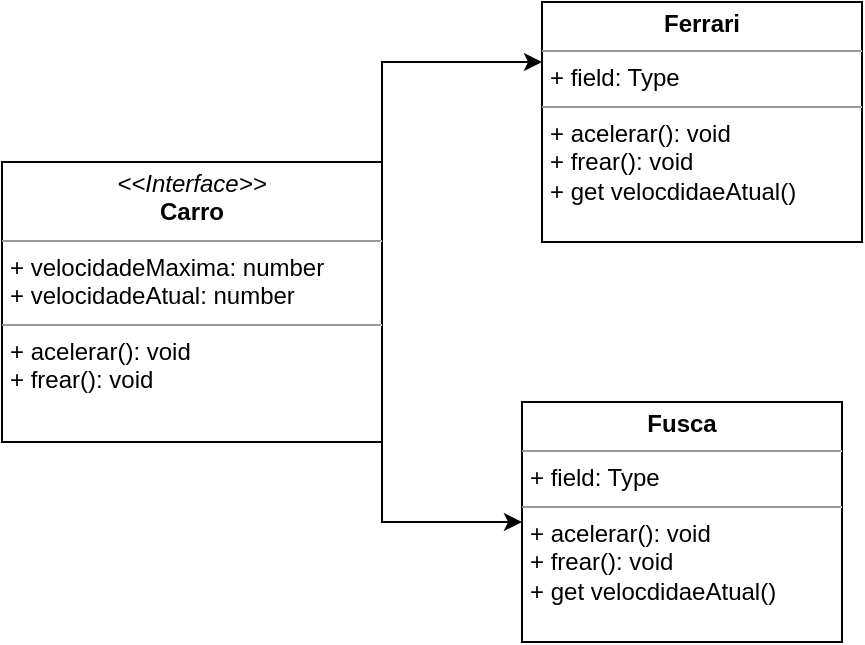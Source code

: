 <mxfile version="23.0.1" type="github">
  <diagram name="Página-1" id="pd_xwFRjAPNkj8vHv76W">
    <mxGraphModel dx="794" dy="682" grid="1" gridSize="10" guides="1" tooltips="1" connect="1" arrows="1" fold="1" page="1" pageScale="1" pageWidth="827" pageHeight="1169" math="0" shadow="0">
      <root>
        <mxCell id="0" />
        <mxCell id="1" parent="0" />
        <mxCell id="BE63yiRMqwdaXWtxIQr4-4" style="edgeStyle=orthogonalEdgeStyle;rounded=0;orthogonalLoop=1;jettySize=auto;html=1;exitX=1;exitY=1;exitDx=0;exitDy=0;entryX=0;entryY=0.5;entryDx=0;entryDy=0;" edge="1" parent="1" source="BE63yiRMqwdaXWtxIQr4-2" target="BE63yiRMqwdaXWtxIQr4-3">
          <mxGeometry relative="1" as="geometry" />
        </mxCell>
        <mxCell id="BE63yiRMqwdaXWtxIQr4-6" style="edgeStyle=orthogonalEdgeStyle;rounded=0;orthogonalLoop=1;jettySize=auto;html=1;exitX=1;exitY=0;exitDx=0;exitDy=0;entryX=0;entryY=0.25;entryDx=0;entryDy=0;" edge="1" parent="1" source="BE63yiRMqwdaXWtxIQr4-2" target="BE63yiRMqwdaXWtxIQr4-5">
          <mxGeometry relative="1" as="geometry" />
        </mxCell>
        <mxCell id="BE63yiRMqwdaXWtxIQr4-2" value="&lt;p style=&quot;margin:0px;margin-top:4px;text-align:center;&quot;&gt;&lt;i&gt;&amp;lt;&amp;lt;Interface&amp;gt;&amp;gt;&lt;/i&gt;&lt;br&gt;&lt;b&gt;Carro&lt;/b&gt;&lt;/p&gt;&lt;hr size=&quot;1&quot;&gt;&lt;p style=&quot;margin:0px;margin-left:4px;&quot;&gt;+ velocidadeMaxima: number&lt;br&gt;+ velocidadeAtual: number&lt;/p&gt;&lt;hr size=&quot;1&quot;&gt;&lt;p style=&quot;margin:0px;margin-left:4px;&quot;&gt;+ acelerar(): void&lt;br&gt;+ frear(): void&lt;/p&gt;" style="verticalAlign=top;align=left;overflow=fill;fontSize=12;fontFamily=Helvetica;html=1;whiteSpace=wrap;" vertex="1" parent="1">
          <mxGeometry x="170" y="190" width="190" height="140" as="geometry" />
        </mxCell>
        <mxCell id="BE63yiRMqwdaXWtxIQr4-3" value="&lt;p style=&quot;margin:0px;margin-top:4px;text-align:center;&quot;&gt;&lt;b style=&quot;background-color: initial;&quot;&gt;Fusca&lt;/b&gt;&lt;br&gt;&lt;/p&gt;&lt;hr size=&quot;1&quot;&gt;&lt;p style=&quot;margin:0px;margin-left:4px;&quot;&gt;+ field: Type&lt;/p&gt;&lt;hr size=&quot;1&quot;&gt;&lt;p style=&quot;margin:0px;margin-left:4px;&quot;&gt;+ acelerar(): void&lt;/p&gt;&lt;p style=&quot;margin:0px;margin-left:4px;&quot;&gt;+ frear(): void&lt;br&gt;&lt;/p&gt;&lt;p style=&quot;margin:0px;margin-left:4px;&quot;&gt;+ get velocdidaeAtual()&lt;/p&gt;" style="verticalAlign=top;align=left;overflow=fill;fontSize=12;fontFamily=Helvetica;html=1;whiteSpace=wrap;" vertex="1" parent="1">
          <mxGeometry x="430" y="310" width="160" height="120" as="geometry" />
        </mxCell>
        <mxCell id="BE63yiRMqwdaXWtxIQr4-5" value="&lt;p style=&quot;margin:0px;margin-top:4px;text-align:center;&quot;&gt;&lt;b style=&quot;background-color: initial;&quot;&gt;Ferrari&lt;/b&gt;&lt;br&gt;&lt;/p&gt;&lt;hr size=&quot;1&quot;&gt;&lt;p style=&quot;margin:0px;margin-left:4px;&quot;&gt;+ field: Type&lt;/p&gt;&lt;hr size=&quot;1&quot;&gt;&lt;p style=&quot;margin:0px;margin-left:4px;&quot;&gt;+ acelerar(): void&lt;/p&gt;&lt;p style=&quot;margin:0px;margin-left:4px;&quot;&gt;+ frear(): void&lt;br&gt;&lt;/p&gt;&lt;p style=&quot;margin:0px;margin-left:4px;&quot;&gt;+ get velocdidaeAtual()&lt;/p&gt;" style="verticalAlign=top;align=left;overflow=fill;fontSize=12;fontFamily=Helvetica;html=1;whiteSpace=wrap;" vertex="1" parent="1">
          <mxGeometry x="440" y="110" width="160" height="120" as="geometry" />
        </mxCell>
      </root>
    </mxGraphModel>
  </diagram>
</mxfile>
